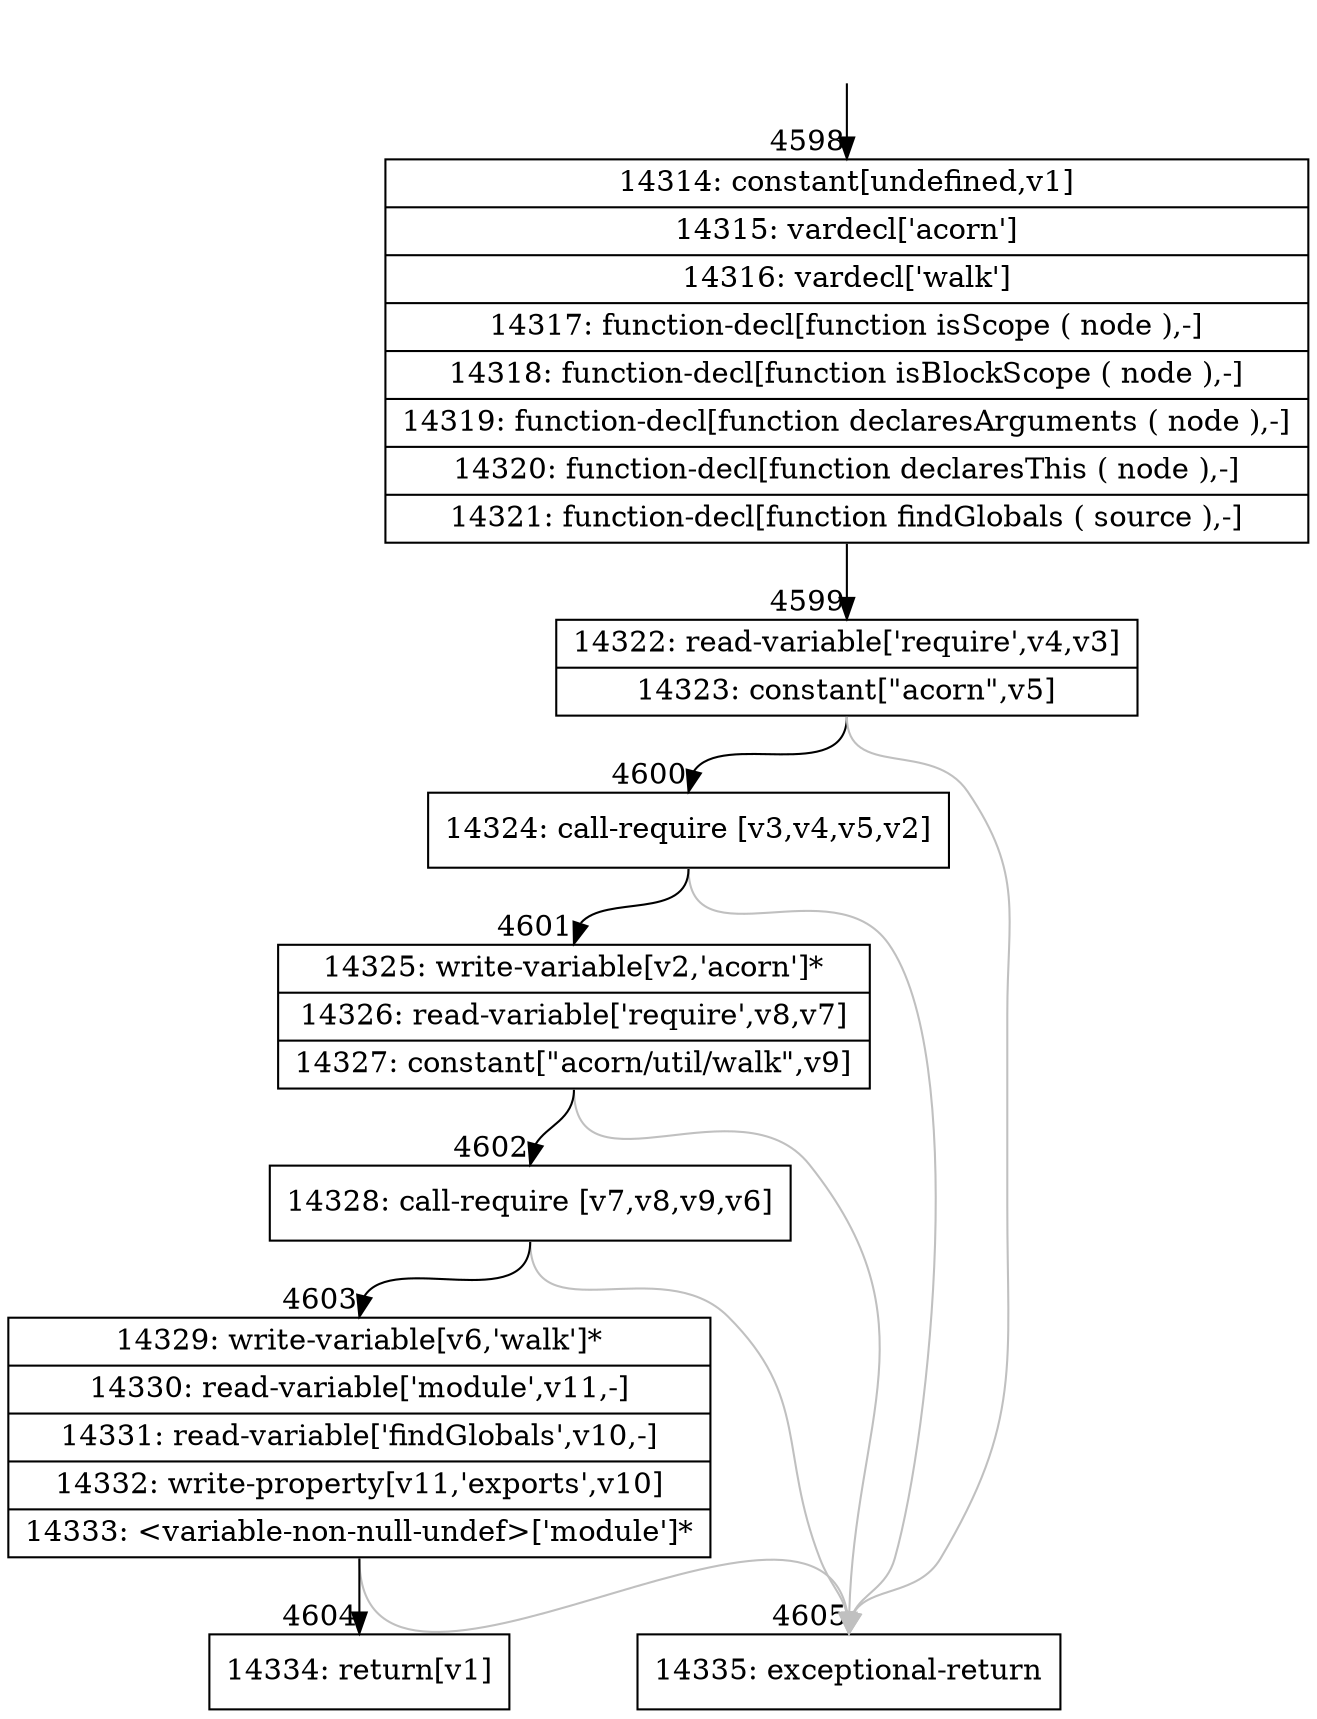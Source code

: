 digraph {
rankdir="TD"
BB_entry264[shape=none,label=""];
BB_entry264 -> BB4598 [tailport=s, headport=n, headlabel="    4598"]
BB4598 [shape=record label="{14314: constant[undefined,v1]|14315: vardecl['acorn']|14316: vardecl['walk']|14317: function-decl[function isScope ( node ),-]|14318: function-decl[function isBlockScope ( node ),-]|14319: function-decl[function declaresArguments ( node ),-]|14320: function-decl[function declaresThis ( node ),-]|14321: function-decl[function findGlobals ( source ),-]}" ] 
BB4598 -> BB4599 [tailport=s, headport=n, headlabel="      4599"]
BB4599 [shape=record label="{14322: read-variable['require',v4,v3]|14323: constant[\"acorn\",v5]}" ] 
BB4599 -> BB4600 [tailport=s, headport=n, headlabel="      4600"]
BB4599 -> BB4605 [tailport=s, headport=n, color=gray, headlabel="      4605"]
BB4600 [shape=record label="{14324: call-require [v3,v4,v5,v2]}" ] 
BB4600 -> BB4601 [tailport=s, headport=n, headlabel="      4601"]
BB4600 -> BB4605 [tailport=s, headport=n, color=gray]
BB4601 [shape=record label="{14325: write-variable[v2,'acorn']*|14326: read-variable['require',v8,v7]|14327: constant[\"acorn/util/walk\",v9]}" ] 
BB4601 -> BB4602 [tailport=s, headport=n, headlabel="      4602"]
BB4601 -> BB4605 [tailport=s, headport=n, color=gray]
BB4602 [shape=record label="{14328: call-require [v7,v8,v9,v6]}" ] 
BB4602 -> BB4603 [tailport=s, headport=n, headlabel="      4603"]
BB4602 -> BB4605 [tailport=s, headport=n, color=gray]
BB4603 [shape=record label="{14329: write-variable[v6,'walk']*|14330: read-variable['module',v11,-]|14331: read-variable['findGlobals',v10,-]|14332: write-property[v11,'exports',v10]|14333: \<variable-non-null-undef\>['module']*}" ] 
BB4603 -> BB4604 [tailport=s, headport=n, headlabel="      4604"]
BB4603 -> BB4605 [tailport=s, headport=n, color=gray]
BB4604 [shape=record label="{14334: return[v1]}" ] 
BB4605 [shape=record label="{14335: exceptional-return}" ] 
//#$~ 4551
}
